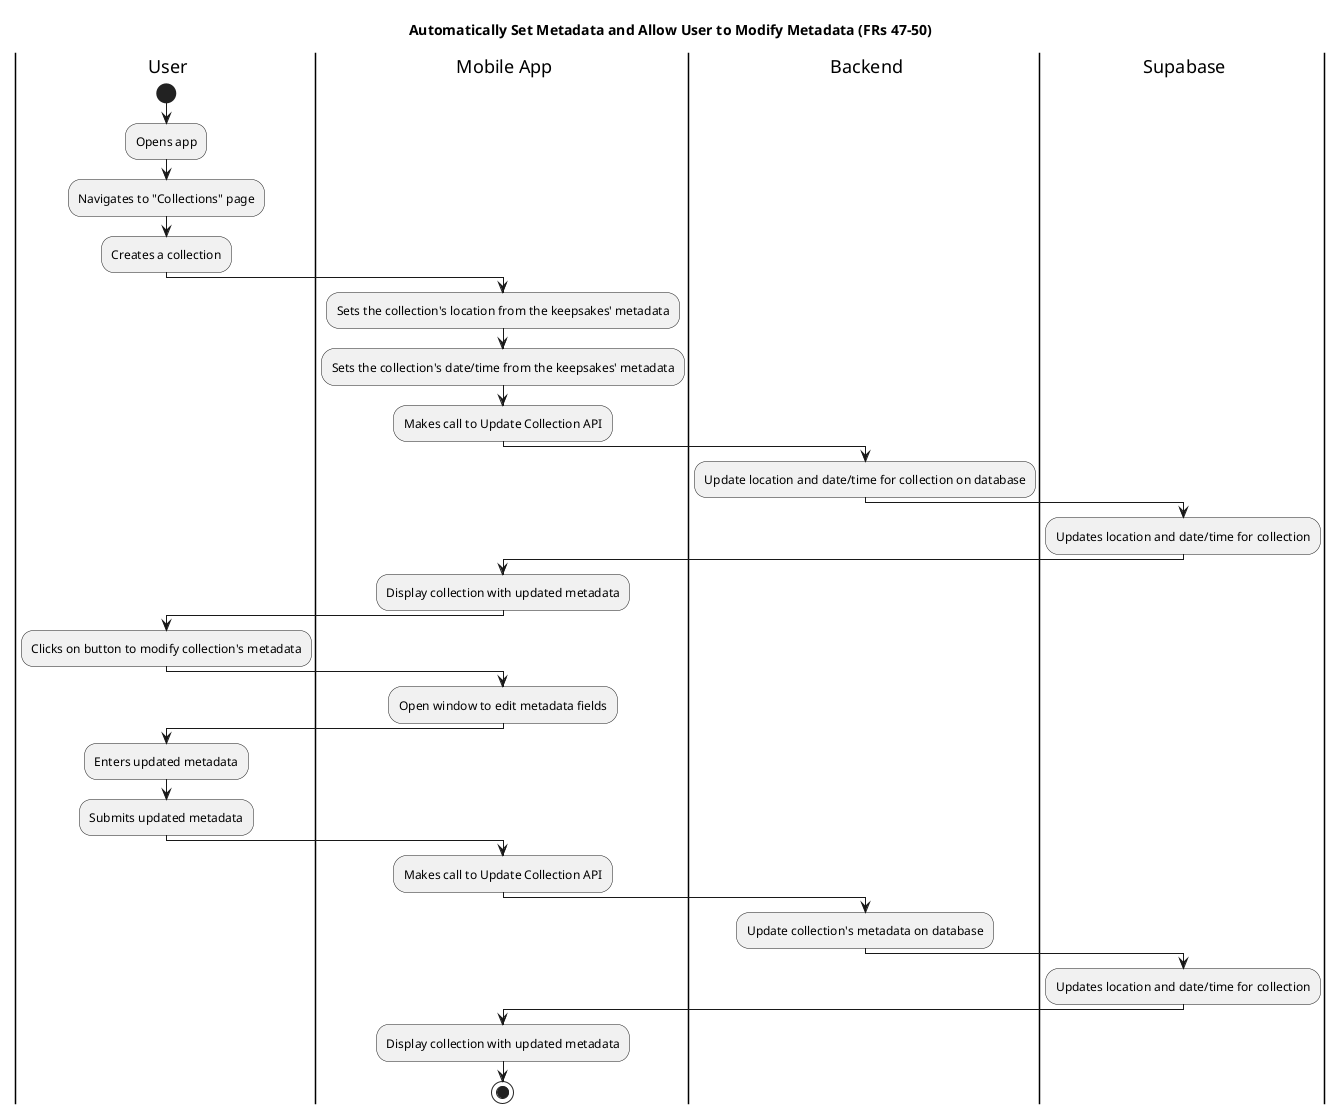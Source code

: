 @startuml
title Automatically Set Metadata and Allow User to Modify Metadata (FRs 47-50)

|user| User
|mobile| Mobile App
|backend| Backend
|db| Supabase

|user|
start
:Opens app;
:Navigates to "Collections" page;
:Creates a collection;

|mobile|
:Sets the collection's location from the keepsakes' metadata;
:Sets the collection's date/time from the keepsakes' metadata;
:Makes call to Update Collection API;

|backend|
:Update location and date/time for collection on database;

|db|
:Updates location and date/time for collection;

|mobile|
:Display collection with updated metadata;

|user|
:Clicks on button to modify collection's metadata;

|mobile|
:Open window to edit metadata fields;

|user|
:Enters updated metadata;
:Submits updated metadata;

|mobile|
:Makes call to Update Collection API;

|backend|
:Update collection's metadata on database;

|db|
:Updates location and date/time for collection;

|mobile|
:Display collection with updated metadata;

stop
@enduml
